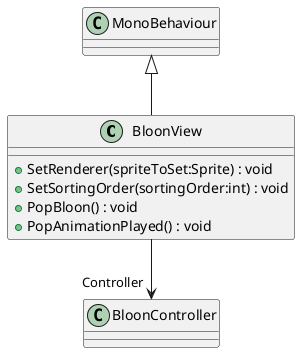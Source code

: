 @startuml
class BloonView {
    + SetRenderer(spriteToSet:Sprite) : void
    + SetSortingOrder(sortingOrder:int) : void
    + PopBloon() : void
    + PopAnimationPlayed() : void
}
MonoBehaviour <|-- BloonView
BloonView --> "Controller" BloonController
@enduml
